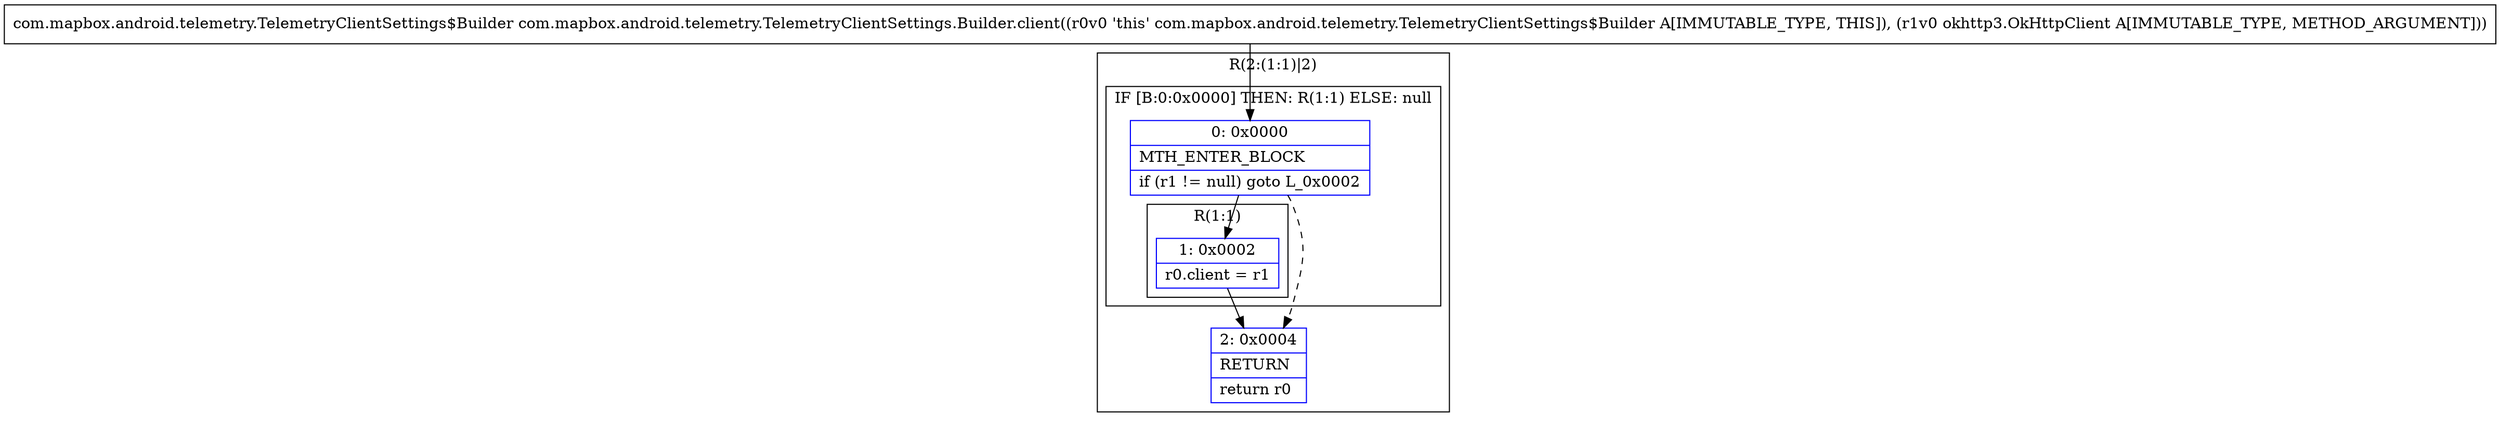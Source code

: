 digraph "CFG forcom.mapbox.android.telemetry.TelemetryClientSettings.Builder.client(Lokhttp3\/OkHttpClient;)Lcom\/mapbox\/android\/telemetry\/TelemetryClientSettings$Builder;" {
subgraph cluster_Region_341480619 {
label = "R(2:(1:1)|2)";
node [shape=record,color=blue];
subgraph cluster_IfRegion_1306153942 {
label = "IF [B:0:0x0000] THEN: R(1:1) ELSE: null";
node [shape=record,color=blue];
Node_0 [shape=record,label="{0\:\ 0x0000|MTH_ENTER_BLOCK\l|if (r1 != null) goto L_0x0002\l}"];
subgraph cluster_Region_817013761 {
label = "R(1:1)";
node [shape=record,color=blue];
Node_1 [shape=record,label="{1\:\ 0x0002|r0.client = r1\l}"];
}
}
Node_2 [shape=record,label="{2\:\ 0x0004|RETURN\l|return r0\l}"];
}
MethodNode[shape=record,label="{com.mapbox.android.telemetry.TelemetryClientSettings$Builder com.mapbox.android.telemetry.TelemetryClientSettings.Builder.client((r0v0 'this' com.mapbox.android.telemetry.TelemetryClientSettings$Builder A[IMMUTABLE_TYPE, THIS]), (r1v0 okhttp3.OkHttpClient A[IMMUTABLE_TYPE, METHOD_ARGUMENT])) }"];
MethodNode -> Node_0;
Node_0 -> Node_1;
Node_0 -> Node_2[style=dashed];
Node_1 -> Node_2;
}

